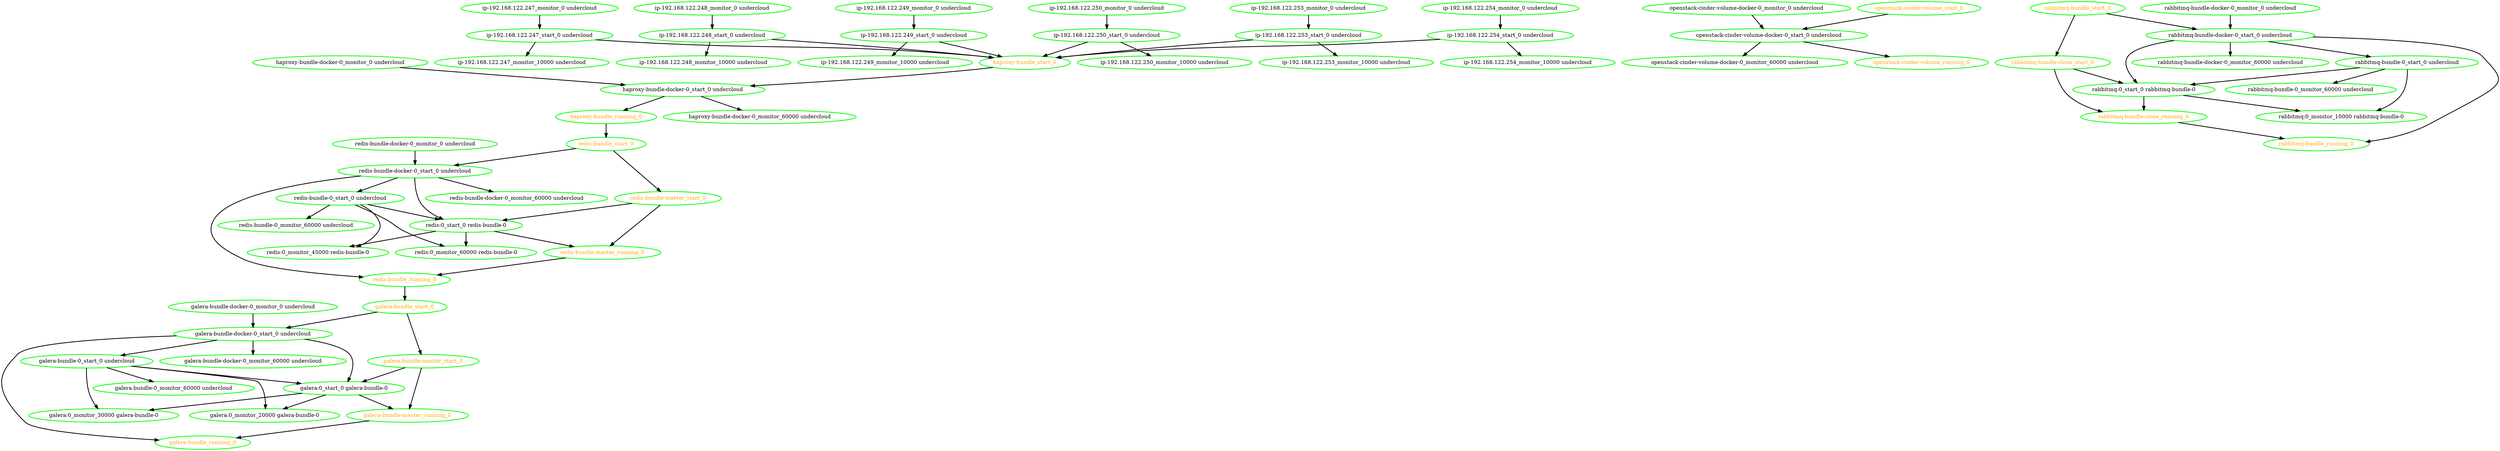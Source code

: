 digraph "g" {
"galera-bundle-0_monitor_60000 undercloud" [ style=bold color="green" fontcolor="black"]
"galera-bundle-0_start_0 undercloud" -> "galera-bundle-0_monitor_60000 undercloud" [ style = bold]
"galera-bundle-0_start_0 undercloud" -> "galera:0_monitor_20000 galera-bundle-0" [ style = bold]
"galera-bundle-0_start_0 undercloud" -> "galera:0_monitor_30000 galera-bundle-0" [ style = bold]
"galera-bundle-0_start_0 undercloud" -> "galera:0_start_0 galera-bundle-0" [ style = bold]
"galera-bundle-0_start_0 undercloud" [ style=bold color="green" fontcolor="black"]
"galera-bundle-docker-0_monitor_0 undercloud" -> "galera-bundle-docker-0_start_0 undercloud" [ style = bold]
"galera-bundle-docker-0_monitor_0 undercloud" [ style=bold color="green" fontcolor="black"]
"galera-bundle-docker-0_monitor_60000 undercloud" [ style=bold color="green" fontcolor="black"]
"galera-bundle-docker-0_start_0 undercloud" -> "galera-bundle-0_start_0 undercloud" [ style = bold]
"galera-bundle-docker-0_start_0 undercloud" -> "galera-bundle-docker-0_monitor_60000 undercloud" [ style = bold]
"galera-bundle-docker-0_start_0 undercloud" -> "galera-bundle_running_0" [ style = bold]
"galera-bundle-docker-0_start_0 undercloud" -> "galera:0_start_0 galera-bundle-0" [ style = bold]
"galera-bundle-docker-0_start_0 undercloud" [ style=bold color="green" fontcolor="black"]
"galera-bundle-master_running_0" -> "galera-bundle_running_0" [ style = bold]
"galera-bundle-master_running_0" [ style=bold color="green" fontcolor="orange"]
"galera-bundle-master_start_0" -> "galera-bundle-master_running_0" [ style = bold]
"galera-bundle-master_start_0" -> "galera:0_start_0 galera-bundle-0" [ style = bold]
"galera-bundle-master_start_0" [ style=bold color="green" fontcolor="orange"]
"galera-bundle_running_0" [ style=bold color="green" fontcolor="orange"]
"galera-bundle_start_0" -> "galera-bundle-docker-0_start_0 undercloud" [ style = bold]
"galera-bundle_start_0" -> "galera-bundle-master_start_0" [ style = bold]
"galera-bundle_start_0" [ style=bold color="green" fontcolor="orange"]
"galera:0_monitor_20000 galera-bundle-0" [ style=bold color="green" fontcolor="black"]
"galera:0_monitor_30000 galera-bundle-0" [ style=bold color="green" fontcolor="black"]
"galera:0_start_0 galera-bundle-0" -> "galera-bundle-master_running_0" [ style = bold]
"galera:0_start_0 galera-bundle-0" -> "galera:0_monitor_20000 galera-bundle-0" [ style = bold]
"galera:0_start_0 galera-bundle-0" -> "galera:0_monitor_30000 galera-bundle-0" [ style = bold]
"galera:0_start_0 galera-bundle-0" [ style=bold color="green" fontcolor="black"]
"haproxy-bundle-docker-0_monitor_0 undercloud" -> "haproxy-bundle-docker-0_start_0 undercloud" [ style = bold]
"haproxy-bundle-docker-0_monitor_0 undercloud" [ style=bold color="green" fontcolor="black"]
"haproxy-bundle-docker-0_monitor_60000 undercloud" [ style=bold color="green" fontcolor="black"]
"haproxy-bundle-docker-0_start_0 undercloud" -> "haproxy-bundle-docker-0_monitor_60000 undercloud" [ style = bold]
"haproxy-bundle-docker-0_start_0 undercloud" -> "haproxy-bundle_running_0" [ style = bold]
"haproxy-bundle-docker-0_start_0 undercloud" [ style=bold color="green" fontcolor="black"]
"haproxy-bundle_running_0" -> "redis-bundle_start_0" [ style = bold]
"haproxy-bundle_running_0" [ style=bold color="green" fontcolor="orange"]
"haproxy-bundle_start_0" -> "haproxy-bundle-docker-0_start_0 undercloud" [ style = bold]
"haproxy-bundle_start_0" [ style=bold color="green" fontcolor="orange"]
"ip-192.168.122.247_monitor_0 undercloud" -> "ip-192.168.122.247_start_0 undercloud" [ style = bold]
"ip-192.168.122.247_monitor_0 undercloud" [ style=bold color="green" fontcolor="black"]
"ip-192.168.122.247_monitor_10000 undercloud" [ style=bold color="green" fontcolor="black"]
"ip-192.168.122.247_start_0 undercloud" -> "haproxy-bundle_start_0" [ style = bold]
"ip-192.168.122.247_start_0 undercloud" -> "ip-192.168.122.247_monitor_10000 undercloud" [ style = bold]
"ip-192.168.122.247_start_0 undercloud" [ style=bold color="green" fontcolor="black"]
"ip-192.168.122.248_monitor_0 undercloud" -> "ip-192.168.122.248_start_0 undercloud" [ style = bold]
"ip-192.168.122.248_monitor_0 undercloud" [ style=bold color="green" fontcolor="black"]
"ip-192.168.122.248_monitor_10000 undercloud" [ style=bold color="green" fontcolor="black"]
"ip-192.168.122.248_start_0 undercloud" -> "haproxy-bundle_start_0" [ style = bold]
"ip-192.168.122.248_start_0 undercloud" -> "ip-192.168.122.248_monitor_10000 undercloud" [ style = bold]
"ip-192.168.122.248_start_0 undercloud" [ style=bold color="green" fontcolor="black"]
"ip-192.168.122.249_monitor_0 undercloud" -> "ip-192.168.122.249_start_0 undercloud" [ style = bold]
"ip-192.168.122.249_monitor_0 undercloud" [ style=bold color="green" fontcolor="black"]
"ip-192.168.122.249_monitor_10000 undercloud" [ style=bold color="green" fontcolor="black"]
"ip-192.168.122.249_start_0 undercloud" -> "haproxy-bundle_start_0" [ style = bold]
"ip-192.168.122.249_start_0 undercloud" -> "ip-192.168.122.249_monitor_10000 undercloud" [ style = bold]
"ip-192.168.122.249_start_0 undercloud" [ style=bold color="green" fontcolor="black"]
"ip-192.168.122.250_monitor_0 undercloud" -> "ip-192.168.122.250_start_0 undercloud" [ style = bold]
"ip-192.168.122.250_monitor_0 undercloud" [ style=bold color="green" fontcolor="black"]
"ip-192.168.122.250_monitor_10000 undercloud" [ style=bold color="green" fontcolor="black"]
"ip-192.168.122.250_start_0 undercloud" -> "haproxy-bundle_start_0" [ style = bold]
"ip-192.168.122.250_start_0 undercloud" -> "ip-192.168.122.250_monitor_10000 undercloud" [ style = bold]
"ip-192.168.122.250_start_0 undercloud" [ style=bold color="green" fontcolor="black"]
"ip-192.168.122.253_monitor_0 undercloud" -> "ip-192.168.122.253_start_0 undercloud" [ style = bold]
"ip-192.168.122.253_monitor_0 undercloud" [ style=bold color="green" fontcolor="black"]
"ip-192.168.122.253_monitor_10000 undercloud" [ style=bold color="green" fontcolor="black"]
"ip-192.168.122.253_start_0 undercloud" -> "haproxy-bundle_start_0" [ style = bold]
"ip-192.168.122.253_start_0 undercloud" -> "ip-192.168.122.253_monitor_10000 undercloud" [ style = bold]
"ip-192.168.122.253_start_0 undercloud" [ style=bold color="green" fontcolor="black"]
"ip-192.168.122.254_monitor_0 undercloud" -> "ip-192.168.122.254_start_0 undercloud" [ style = bold]
"ip-192.168.122.254_monitor_0 undercloud" [ style=bold color="green" fontcolor="black"]
"ip-192.168.122.254_monitor_10000 undercloud" [ style=bold color="green" fontcolor="black"]
"ip-192.168.122.254_start_0 undercloud" -> "haproxy-bundle_start_0" [ style = bold]
"ip-192.168.122.254_start_0 undercloud" -> "ip-192.168.122.254_monitor_10000 undercloud" [ style = bold]
"ip-192.168.122.254_start_0 undercloud" [ style=bold color="green" fontcolor="black"]
"openstack-cinder-volume-docker-0_monitor_0 undercloud" -> "openstack-cinder-volume-docker-0_start_0 undercloud" [ style = bold]
"openstack-cinder-volume-docker-0_monitor_0 undercloud" [ style=bold color="green" fontcolor="black"]
"openstack-cinder-volume-docker-0_monitor_60000 undercloud" [ style=bold color="green" fontcolor="black"]
"openstack-cinder-volume-docker-0_start_0 undercloud" -> "openstack-cinder-volume-docker-0_monitor_60000 undercloud" [ style = bold]
"openstack-cinder-volume-docker-0_start_0 undercloud" -> "openstack-cinder-volume_running_0" [ style = bold]
"openstack-cinder-volume-docker-0_start_0 undercloud" [ style=bold color="green" fontcolor="black"]
"openstack-cinder-volume_running_0" [ style=bold color="green" fontcolor="orange"]
"openstack-cinder-volume_start_0" -> "openstack-cinder-volume-docker-0_start_0 undercloud" [ style = bold]
"openstack-cinder-volume_start_0" [ style=bold color="green" fontcolor="orange"]
"rabbitmq-bundle-0_monitor_60000 undercloud" [ style=bold color="green" fontcolor="black"]
"rabbitmq-bundle-0_start_0 undercloud" -> "rabbitmq-bundle-0_monitor_60000 undercloud" [ style = bold]
"rabbitmq-bundle-0_start_0 undercloud" -> "rabbitmq:0_monitor_10000 rabbitmq-bundle-0" [ style = bold]
"rabbitmq-bundle-0_start_0 undercloud" -> "rabbitmq:0_start_0 rabbitmq-bundle-0" [ style = bold]
"rabbitmq-bundle-0_start_0 undercloud" [ style=bold color="green" fontcolor="black"]
"rabbitmq-bundle-clone_running_0" -> "rabbitmq-bundle_running_0" [ style = bold]
"rabbitmq-bundle-clone_running_0" [ style=bold color="green" fontcolor="orange"]
"rabbitmq-bundle-clone_start_0" -> "rabbitmq-bundle-clone_running_0" [ style = bold]
"rabbitmq-bundle-clone_start_0" -> "rabbitmq:0_start_0 rabbitmq-bundle-0" [ style = bold]
"rabbitmq-bundle-clone_start_0" [ style=bold color="green" fontcolor="orange"]
"rabbitmq-bundle-docker-0_monitor_0 undercloud" -> "rabbitmq-bundle-docker-0_start_0 undercloud" [ style = bold]
"rabbitmq-bundle-docker-0_monitor_0 undercloud" [ style=bold color="green" fontcolor="black"]
"rabbitmq-bundle-docker-0_monitor_60000 undercloud" [ style=bold color="green" fontcolor="black"]
"rabbitmq-bundle-docker-0_start_0 undercloud" -> "rabbitmq-bundle-0_start_0 undercloud" [ style = bold]
"rabbitmq-bundle-docker-0_start_0 undercloud" -> "rabbitmq-bundle-docker-0_monitor_60000 undercloud" [ style = bold]
"rabbitmq-bundle-docker-0_start_0 undercloud" -> "rabbitmq-bundle_running_0" [ style = bold]
"rabbitmq-bundle-docker-0_start_0 undercloud" -> "rabbitmq:0_start_0 rabbitmq-bundle-0" [ style = bold]
"rabbitmq-bundle-docker-0_start_0 undercloud" [ style=bold color="green" fontcolor="black"]
"rabbitmq-bundle_running_0" [ style=bold color="green" fontcolor="orange"]
"rabbitmq-bundle_start_0" -> "rabbitmq-bundle-clone_start_0" [ style = bold]
"rabbitmq-bundle_start_0" -> "rabbitmq-bundle-docker-0_start_0 undercloud" [ style = bold]
"rabbitmq-bundle_start_0" [ style=bold color="green" fontcolor="orange"]
"rabbitmq:0_monitor_10000 rabbitmq-bundle-0" [ style=bold color="green" fontcolor="black"]
"rabbitmq:0_start_0 rabbitmq-bundle-0" -> "rabbitmq-bundle-clone_running_0" [ style = bold]
"rabbitmq:0_start_0 rabbitmq-bundle-0" -> "rabbitmq:0_monitor_10000 rabbitmq-bundle-0" [ style = bold]
"rabbitmq:0_start_0 rabbitmq-bundle-0" [ style=bold color="green" fontcolor="black"]
"redis-bundle-0_monitor_60000 undercloud" [ style=bold color="green" fontcolor="black"]
"redis-bundle-0_start_0 undercloud" -> "redis-bundle-0_monitor_60000 undercloud" [ style = bold]
"redis-bundle-0_start_0 undercloud" -> "redis:0_monitor_45000 redis-bundle-0" [ style = bold]
"redis-bundle-0_start_0 undercloud" -> "redis:0_monitor_60000 redis-bundle-0" [ style = bold]
"redis-bundle-0_start_0 undercloud" -> "redis:0_start_0 redis-bundle-0" [ style = bold]
"redis-bundle-0_start_0 undercloud" [ style=bold color="green" fontcolor="black"]
"redis-bundle-docker-0_monitor_0 undercloud" -> "redis-bundle-docker-0_start_0 undercloud" [ style = bold]
"redis-bundle-docker-0_monitor_0 undercloud" [ style=bold color="green" fontcolor="black"]
"redis-bundle-docker-0_monitor_60000 undercloud" [ style=bold color="green" fontcolor="black"]
"redis-bundle-docker-0_start_0 undercloud" -> "redis-bundle-0_start_0 undercloud" [ style = bold]
"redis-bundle-docker-0_start_0 undercloud" -> "redis-bundle-docker-0_monitor_60000 undercloud" [ style = bold]
"redis-bundle-docker-0_start_0 undercloud" -> "redis-bundle_running_0" [ style = bold]
"redis-bundle-docker-0_start_0 undercloud" -> "redis:0_start_0 redis-bundle-0" [ style = bold]
"redis-bundle-docker-0_start_0 undercloud" [ style=bold color="green" fontcolor="black"]
"redis-bundle-master_running_0" -> "redis-bundle_running_0" [ style = bold]
"redis-bundle-master_running_0" [ style=bold color="green" fontcolor="orange"]
"redis-bundle-master_start_0" -> "redis-bundle-master_running_0" [ style = bold]
"redis-bundle-master_start_0" -> "redis:0_start_0 redis-bundle-0" [ style = bold]
"redis-bundle-master_start_0" [ style=bold color="green" fontcolor="orange"]
"redis-bundle_running_0" -> "galera-bundle_start_0" [ style = bold]
"redis-bundle_running_0" [ style=bold color="green" fontcolor="orange"]
"redis-bundle_start_0" -> "redis-bundle-docker-0_start_0 undercloud" [ style = bold]
"redis-bundle_start_0" -> "redis-bundle-master_start_0" [ style = bold]
"redis-bundle_start_0" [ style=bold color="green" fontcolor="orange"]
"redis:0_monitor_45000 redis-bundle-0" [ style=bold color="green" fontcolor="black"]
"redis:0_monitor_60000 redis-bundle-0" [ style=bold color="green" fontcolor="black"]
"redis:0_start_0 redis-bundle-0" -> "redis-bundle-master_running_0" [ style = bold]
"redis:0_start_0 redis-bundle-0" -> "redis:0_monitor_45000 redis-bundle-0" [ style = bold]
"redis:0_start_0 redis-bundle-0" -> "redis:0_monitor_60000 redis-bundle-0" [ style = bold]
"redis:0_start_0 redis-bundle-0" [ style=bold color="green" fontcolor="black"]
}
